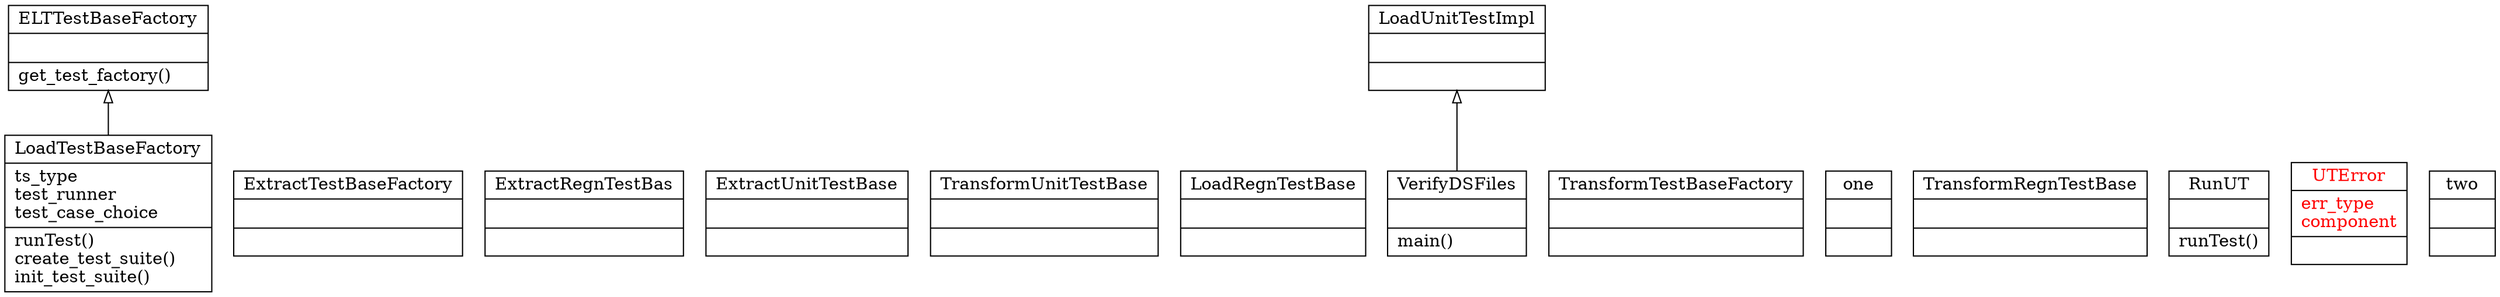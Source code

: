 digraph "classes_No_Name" {
charset="utf-8"
rankdir=BT
"4" [shape="record", label="{ELTTestBaseFactory|\l|get_test_factory()\l}"];
"6" [shape="record", label="{ExtractTestBaseFactory|\l|}"];
"10" [shape="record", label="{ExtractRegnTestBas|\l|}"];
"14" [shape="record", label="{ExtractUnitTestBase|\l|}"];
"19" [shape="record", label="{TransformUnitTestBase|\l|}"];
"21" [shape="record", label="{LoadRegnTestBase|\l|}"];
"23" [shape="record", label="{LoadUnitTestImpl|\l|}"];
"26" [shape="record", label="{LoadTestBaseFactory|ts_type\ltest_runner\ltest_case_choice\l|runTest()\lcreate_test_suite()\linit_test_suite()\l}"];
"29" [shape="record", label="{TransformTestBaseFactory|\l|}"];
"32" [shape="record", label="{one|\l|}"];
"34" [shape="record", label="{TransformRegnTestBase|\l|}"];
"37" [shape="record", label="{VerifyDSFiles|\l|main()\l}"];
"38" [shape="record", label="{RunUT|\l|runTest()\l}"];
"39" [fontcolor="red", shape="record", label="{UTError|err_type\lcomponent\l|}"];
"46" [shape="record", label="{two|\l|}"];
"26" -> "4" [arrowtail="none", arrowhead="empty"];
"37" -> "23" [arrowtail="none", arrowhead="empty"];
}
